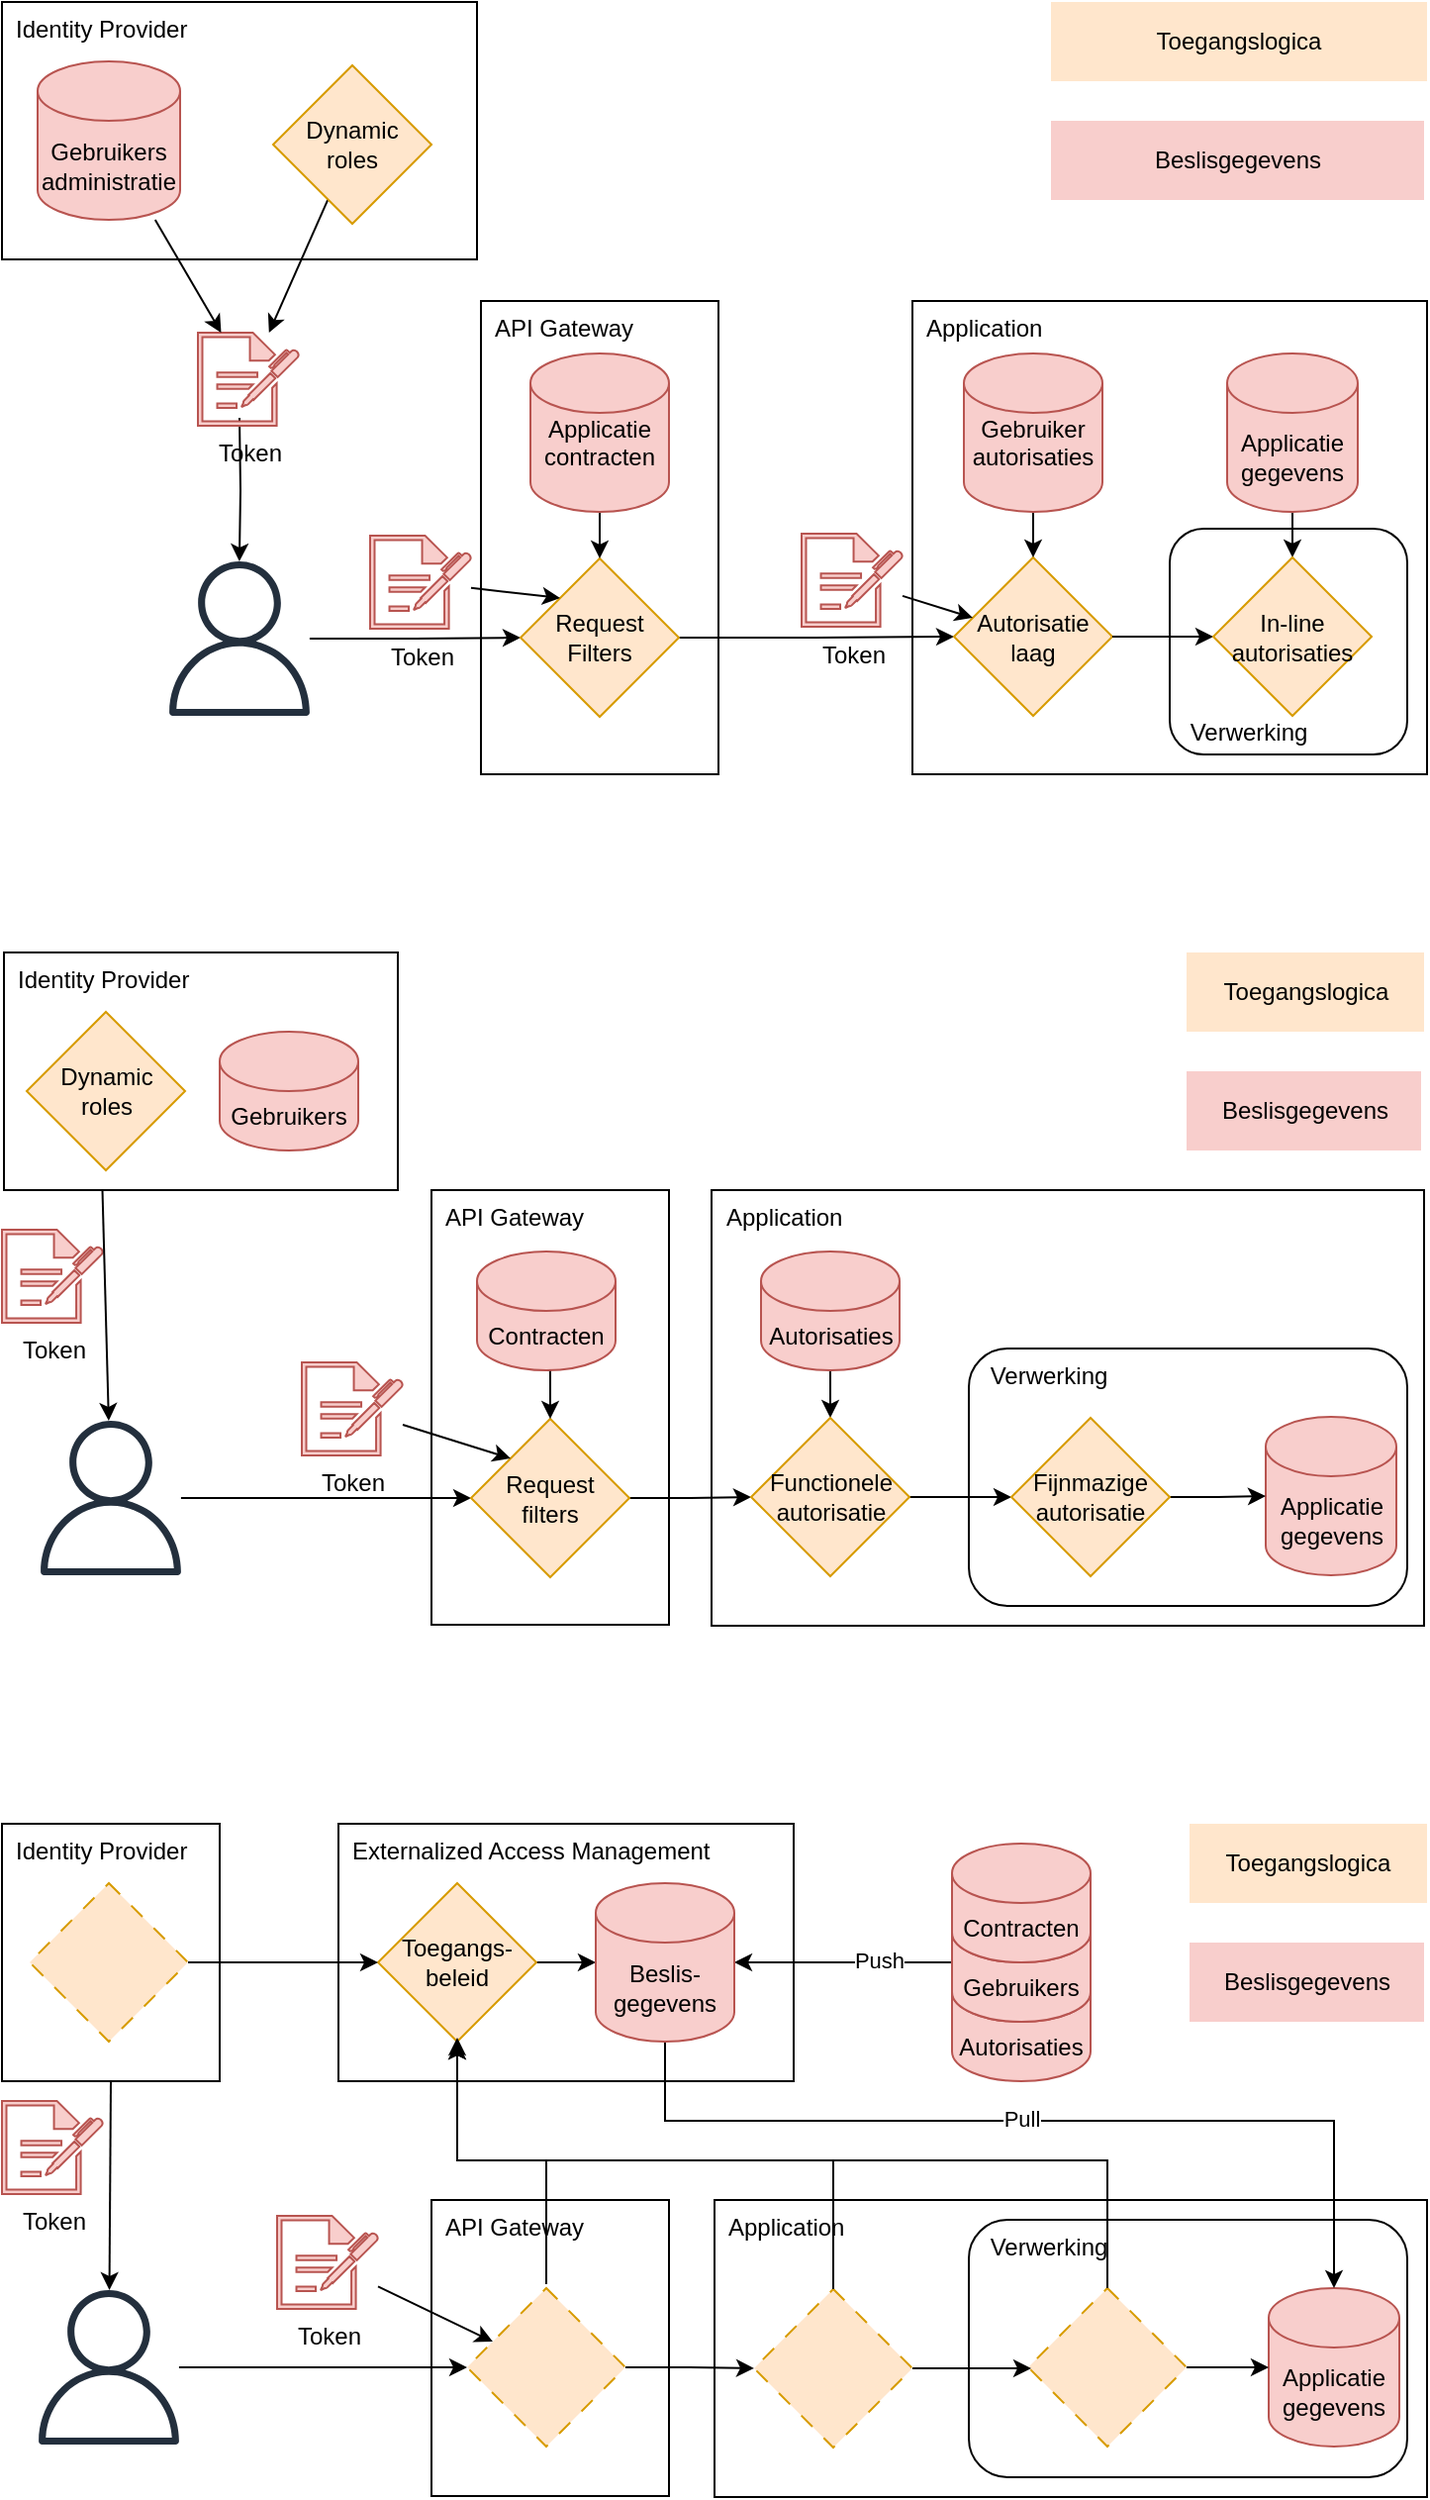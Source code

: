 <mxfile version="26.0.16" pages="3">
  <diagram name="Page-1" id="b5b7bab2-c9e2-2cf4-8b2a-24fd1a2a6d21">
    <mxGraphModel dx="1114" dy="798" grid="1" gridSize="10" guides="1" tooltips="1" connect="1" arrows="1" fold="1" page="1" pageScale="1" pageWidth="800" pageHeight="1500" background="none" math="0" shadow="0">
      <root>
        <mxCell id="0" />
        <mxCell id="1" parent="0" />
        <mxCell id="Op_qet2uQI3uNJi2BtXA-40" value="API Gateway" style="rounded=0;whiteSpace=wrap;html=1;align=left;verticalAlign=top;spacingLeft=5;fillColor=none;" vertex="1" parent="1">
          <mxGeometry x="257" y="1150" width="120" height="149.5" as="geometry" />
        </mxCell>
        <mxCell id="Op_qet2uQI3uNJi2BtXA-41" value="Application" style="rounded=0;whiteSpace=wrap;html=1;align=left;verticalAlign=top;spacingLeft=5;spacingTop=0;fillColor=none;" vertex="1" parent="1">
          <mxGeometry x="400" y="1150" width="360" height="150" as="geometry" />
        </mxCell>
        <mxCell id="Op_qet2uQI3uNJi2BtXA-51" value="&amp;nbsp;Verwerking" style="rounded=1;whiteSpace=wrap;html=1;align=left;verticalAlign=top;fillColor=none;spacingLeft=5;spacingBottom=2;" vertex="1" parent="1">
          <mxGeometry x="528.5" y="1160" width="221.5" height="130" as="geometry" />
        </mxCell>
        <mxCell id="Op_qet2uQI3uNJi2BtXA-83" value="" style="rhombus;whiteSpace=wrap;html=1;fillColor=#ffe6cc;strokeColor=#d79b00;dashed=1;dashPattern=8 8;" vertex="1" parent="1">
          <mxGeometry x="558.5" y="1194.5" width="80" height="80" as="geometry" />
        </mxCell>
        <mxCell id="Op_qet2uQI3uNJi2BtXA-8" value="Application" style="rounded=0;whiteSpace=wrap;html=1;align=left;verticalAlign=top;spacingLeft=5;spacingTop=0;fillColor=none;" vertex="1" parent="1">
          <mxGeometry x="398.5" y="640" width="360" height="220" as="geometry" />
        </mxCell>
        <mxCell id="Op_qet2uQI3uNJi2BtXA-18" value="&amp;nbsp;Verwerking" style="rounded=1;whiteSpace=wrap;html=1;align=left;verticalAlign=top;fillColor=none;spacingLeft=5;spacingBottom=2;" vertex="1" parent="1">
          <mxGeometry x="528.5" y="720" width="221.5" height="130" as="geometry" />
        </mxCell>
        <mxCell id="Op_qet2uQI3uNJi2BtXA-5" value="Identity&amp;nbsp;&lt;span style=&quot;background-color: transparent; color: light-dark(rgb(0, 0, 0), rgb(255, 255, 255));&quot;&gt;Provider&lt;/span&gt;" style="rounded=0;whiteSpace=wrap;html=1;align=left;verticalAlign=top;spacingLeft=5;fillColor=none;" vertex="1" parent="1">
          <mxGeometry x="41" y="520" width="199" height="120" as="geometry" />
        </mxCell>
        <mxCell id="6e0c8c40b5770093-70" style="edgeStyle=none;rounded=0;html=1;dashed=1;labelBackgroundColor=none;startFill=0;endArrow=open;endFill=0;endSize=10;fontFamily=Verdana;fontSize=10;exitX=1.003;exitY=0.363;exitPerimeter=0;" parent="1" edge="1">
          <mxGeometry relative="1" as="geometry">
            <mxPoint x="1045.5" y="655.034" as="targetPoint" />
          </mxGeometry>
        </mxCell>
        <mxCell id="SJpRxN3frsaHmzI2igr6-1" value="Identity&amp;nbsp;&lt;span style=&quot;background-color: transparent; color: light-dark(rgb(0, 0, 0), rgb(255, 255, 255));&quot;&gt;Provider&lt;/span&gt;" style="rounded=0;whiteSpace=wrap;html=1;align=left;verticalAlign=top;spacingLeft=5;fillColor=none;" parent="1" vertex="1">
          <mxGeometry x="40" y="40" width="240" height="130" as="geometry" />
        </mxCell>
        <mxCell id="SJpRxN3frsaHmzI2igr6-2" value="API Gateway" style="rounded=0;whiteSpace=wrap;html=1;align=left;verticalAlign=top;spacingLeft=5;fillColor=none;" parent="1" vertex="1">
          <mxGeometry x="282" y="191" width="120" height="239" as="geometry" />
        </mxCell>
        <mxCell id="SJpRxN3frsaHmzI2igr6-3" value="Application" style="rounded=0;whiteSpace=wrap;html=1;align=left;verticalAlign=top;spacingLeft=5;spacingTop=0;fillColor=none;" parent="1" vertex="1">
          <mxGeometry x="500" y="191" width="260" height="239" as="geometry" />
        </mxCell>
        <mxCell id="SJpRxN3frsaHmzI2igr6-7" style="edgeStyle=orthogonalEdgeStyle;rounded=0;orthogonalLoop=1;jettySize=auto;html=1;entryX=0;entryY=0.5;entryDx=0;entryDy=0;" parent="1" source="SJpRxN3frsaHmzI2igr6-46" target="SJpRxN3frsaHmzI2igr6-15" edge="1">
          <mxGeometry relative="1" as="geometry">
            <mxPoint x="175" y="361" as="sourcePoint" />
          </mxGeometry>
        </mxCell>
        <mxCell id="SJpRxN3frsaHmzI2igr6-9" style="edgeStyle=orthogonalEdgeStyle;rounded=0;orthogonalLoop=1;jettySize=auto;html=1;" parent="1" target="SJpRxN3frsaHmzI2igr6-46" edge="1">
          <mxGeometry relative="1" as="geometry">
            <mxPoint x="160" y="250" as="sourcePoint" />
            <mxPoint x="160" y="331" as="targetPoint" />
          </mxGeometry>
        </mxCell>
        <mxCell id="SJpRxN3frsaHmzI2igr6-23" style="edgeStyle=orthogonalEdgeStyle;rounded=0;orthogonalLoop=1;jettySize=auto;html=1;exitX=1;exitY=0.5;exitDx=0;exitDy=0;entryX=0;entryY=0.5;entryDx=0;entryDy=0;" parent="1" source="SJpRxN3frsaHmzI2igr6-15" target="SJpRxN3frsaHmzI2igr6-17" edge="1">
          <mxGeometry relative="1" as="geometry">
            <mxPoint x="370" y="491" as="targetPoint" />
          </mxGeometry>
        </mxCell>
        <mxCell id="SJpRxN3frsaHmzI2igr6-15" value="Request&lt;br&gt;Filters" style="rhombus;whiteSpace=wrap;html=1;fillColor=#ffe6cc;strokeColor=#d79b00;" parent="1" vertex="1">
          <mxGeometry x="302" y="321" width="80" height="80" as="geometry" />
        </mxCell>
        <mxCell id="SJpRxN3frsaHmzI2igr6-17" value="Autorisatie&lt;div&gt;laag&lt;/div&gt;" style="rhombus;whiteSpace=wrap;html=1;fillColor=#ffe6cc;strokeColor=#d79b00;" parent="1" vertex="1">
          <mxGeometry x="521" y="320.5" width="80" height="80" as="geometry" />
        </mxCell>
        <mxCell id="SJpRxN3frsaHmzI2igr6-51" style="rounded=0;orthogonalLoop=1;jettySize=auto;html=1;" parent="1" source="SJpRxN3frsaHmzI2igr6-17" target="SJpRxN3frsaHmzI2igr6-52" edge="1">
          <mxGeometry relative="1" as="geometry" />
        </mxCell>
        <mxCell id="SJpRxN3frsaHmzI2igr6-26" style="rounded=0;orthogonalLoop=1;jettySize=auto;html=1;" parent="1" source="SJpRxN3frsaHmzI2igr6-20" target="SJpRxN3frsaHmzI2igr6-17" edge="1">
          <mxGeometry relative="1" as="geometry" />
        </mxCell>
        <mxCell id="SJpRxN3frsaHmzI2igr6-20" value="Gebruiker autorisaties&lt;div&gt;&lt;br&gt;&lt;/div&gt;" style="shape=cylinder3;whiteSpace=wrap;html=1;boundedLbl=1;backgroundOutline=1;size=15;fillColor=#f8cecc;strokeColor=#b85450;" parent="1" vertex="1">
          <mxGeometry x="526" y="217.5" width="70" height="80" as="geometry" />
        </mxCell>
        <mxCell id="SJpRxN3frsaHmzI2igr6-53" style="edgeStyle=orthogonalEdgeStyle;rounded=0;orthogonalLoop=1;jettySize=auto;html=1;" parent="1" source="SJpRxN3frsaHmzI2igr6-24" target="SJpRxN3frsaHmzI2igr6-52" edge="1">
          <mxGeometry relative="1" as="geometry" />
        </mxCell>
        <mxCell id="SJpRxN3frsaHmzI2igr6-24" value="&lt;div&gt;Applicatie&lt;/div&gt;&lt;div&gt;gegevens&lt;/div&gt;" style="shape=cylinder3;whiteSpace=wrap;html=1;boundedLbl=1;backgroundOutline=1;size=15;fillColor=#f8cecc;strokeColor=#b85450;" parent="1" vertex="1">
          <mxGeometry x="659" y="217.5" width="66" height="80" as="geometry" />
        </mxCell>
        <mxCell id="SJpRxN3frsaHmzI2igr6-33" value="Token" style="sketch=0;pointerEvents=1;shadow=0;dashed=0;html=1;strokeColor=#b85450;fillColor=#f8cecc;labelPosition=center;verticalLabelPosition=bottom;verticalAlign=top;outlineConnect=0;align=center;shape=mxgraph.office.concepts.sign_up;" parent="1" vertex="1">
          <mxGeometry x="139" y="207" width="51" height="47" as="geometry" />
        </mxCell>
        <mxCell id="SJpRxN3frsaHmzI2igr6-36" style="rounded=0;orthogonalLoop=1;jettySize=auto;html=1;entryX=0;entryY=0;entryDx=0;entryDy=0;" parent="1" source="SJpRxN3frsaHmzI2igr6-34" target="SJpRxN3frsaHmzI2igr6-15" edge="1">
          <mxGeometry relative="1" as="geometry" />
        </mxCell>
        <mxCell id="SJpRxN3frsaHmzI2igr6-34" value="Token" style="sketch=0;pointerEvents=1;shadow=0;dashed=0;html=1;strokeColor=#b85450;fillColor=#f8cecc;labelPosition=center;verticalLabelPosition=bottom;verticalAlign=top;outlineConnect=0;align=center;shape=mxgraph.office.concepts.sign_up;" parent="1" vertex="1">
          <mxGeometry x="226" y="309.5" width="51" height="47" as="geometry" />
        </mxCell>
        <mxCell id="SJpRxN3frsaHmzI2igr6-37" style="rounded=0;orthogonalLoop=1;jettySize=auto;html=1;" parent="1" source="SJpRxN3frsaHmzI2igr6-35" target="SJpRxN3frsaHmzI2igr6-17" edge="1">
          <mxGeometry relative="1" as="geometry" />
        </mxCell>
        <mxCell id="SJpRxN3frsaHmzI2igr6-35" value="Token" style="sketch=0;pointerEvents=1;shadow=0;dashed=0;html=1;strokeColor=#b85450;fillColor=#f8cecc;labelPosition=center;verticalLabelPosition=bottom;verticalAlign=top;outlineConnect=0;align=center;shape=mxgraph.office.concepts.sign_up;" parent="1" vertex="1">
          <mxGeometry x="444" y="308.5" width="51" height="47" as="geometry" />
        </mxCell>
        <mxCell id="SJpRxN3frsaHmzI2igr6-44" style="rounded=0;orthogonalLoop=1;jettySize=auto;html=1;" parent="1" source="SJpRxN3frsaHmzI2igr6-39" target="SJpRxN3frsaHmzI2igr6-33" edge="1">
          <mxGeometry relative="1" as="geometry" />
        </mxCell>
        <mxCell id="SJpRxN3frsaHmzI2igr6-39" value="&lt;div&gt;Gebruikers&lt;/div&gt;&lt;div&gt;administratie&lt;/div&gt;" style="shape=cylinder3;whiteSpace=wrap;html=1;boundedLbl=1;backgroundOutline=1;size=15;fillColor=#f8cecc;strokeColor=#b85450;" parent="1" vertex="1">
          <mxGeometry x="58" y="70" width="72" height="80" as="geometry" />
        </mxCell>
        <mxCell id="SJpRxN3frsaHmzI2igr6-43" style="rounded=0;orthogonalLoop=1;jettySize=auto;html=1;" parent="1" source="SJpRxN3frsaHmzI2igr6-41" target="SJpRxN3frsaHmzI2igr6-33" edge="1">
          <mxGeometry relative="1" as="geometry" />
        </mxCell>
        <mxCell id="SJpRxN3frsaHmzI2igr6-41" value="Dynamic &lt;br&gt;roles" style="rhombus;whiteSpace=wrap;html=1;fillColor=#ffe6cc;strokeColor=#d79b00;" parent="1" vertex="1">
          <mxGeometry x="177" y="72" width="80" height="80" as="geometry" />
        </mxCell>
        <mxCell id="SJpRxN3frsaHmzI2igr6-47" value="&amp;nbsp;Verwerking" style="rounded=1;whiteSpace=wrap;html=1;align=left;verticalAlign=bottom;fillColor=none;spacingLeft=5;spacingBottom=2;" parent="1" vertex="1">
          <mxGeometry x="630" y="306" width="120" height="114" as="geometry" />
        </mxCell>
        <mxCell id="SJpRxN3frsaHmzI2igr6-56" style="edgeStyle=orthogonalEdgeStyle;rounded=0;orthogonalLoop=1;jettySize=auto;html=1;" parent="1" source="SJpRxN3frsaHmzI2igr6-45" target="SJpRxN3frsaHmzI2igr6-15" edge="1">
          <mxGeometry relative="1" as="geometry" />
        </mxCell>
        <mxCell id="SJpRxN3frsaHmzI2igr6-45" value="Applicatie contracten&lt;div&gt;&lt;br&gt;&lt;/div&gt;" style="shape=cylinder3;whiteSpace=wrap;html=1;boundedLbl=1;backgroundOutline=1;size=15;fillColor=#f8cecc;strokeColor=#b85450;" parent="1" vertex="1">
          <mxGeometry x="307" y="217.5" width="70" height="80" as="geometry" />
        </mxCell>
        <mxCell id="SJpRxN3frsaHmzI2igr6-46" value="" style="sketch=0;outlineConnect=0;fontColor=#232F3E;gradientColor=none;fillColor=#232F3D;strokeColor=none;dashed=0;verticalLabelPosition=bottom;verticalAlign=top;align=center;html=1;fontSize=12;fontStyle=0;aspect=fixed;pointerEvents=1;shape=mxgraph.aws4.user;" parent="1" vertex="1">
          <mxGeometry x="121" y="322.5" width="78" height="78" as="geometry" />
        </mxCell>
        <mxCell id="SJpRxN3frsaHmzI2igr6-49" value="Toegangslogica" style="rounded=0;whiteSpace=wrap;html=1;fillColor=#ffe6cc;strokeColor=none;" parent="1" vertex="1">
          <mxGeometry x="570" y="40" width="190" height="40" as="geometry" />
        </mxCell>
        <mxCell id="SJpRxN3frsaHmzI2igr6-50" value="Beslisgegevens" style="rounded=0;whiteSpace=wrap;html=1;fillColor=#f8cecc;strokeColor=none;" parent="1" vertex="1">
          <mxGeometry x="570" y="100" width="188.5" height="40" as="geometry" />
        </mxCell>
        <mxCell id="SJpRxN3frsaHmzI2igr6-52" value="&lt;div&gt;In-line autorisaties&lt;/div&gt;" style="rhombus;whiteSpace=wrap;html=1;fillColor=#ffe6cc;strokeColor=#d79b00;" parent="1" vertex="1">
          <mxGeometry x="652" y="320.5" width="80" height="80" as="geometry" />
        </mxCell>
        <mxCell id="Op_qet2uQI3uNJi2BtXA-73" style="edgeStyle=orthogonalEdgeStyle;rounded=0;orthogonalLoop=1;jettySize=auto;html=1;exitX=0.5;exitY=1;exitDx=0;exitDy=0;exitPerimeter=0;" edge="1" parent="1" source="Op_qet2uQI3uNJi2BtXA-1" target="Op_qet2uQI3uNJi2BtXA-27">
          <mxGeometry relative="1" as="geometry" />
        </mxCell>
        <mxCell id="Op_qet2uQI3uNJi2BtXA-1" value="Autorisaties" style="shape=cylinder3;whiteSpace=wrap;html=1;boundedLbl=1;backgroundOutline=1;size=15;fillColor=#f8cecc;strokeColor=#b85450;" vertex="1" parent="1">
          <mxGeometry x="423.5" y="671" width="70" height="60" as="geometry" />
        </mxCell>
        <mxCell id="Op_qet2uQI3uNJi2BtXA-4" value="Gebruikers" style="shape=cylinder3;whiteSpace=wrap;html=1;boundedLbl=1;backgroundOutline=1;size=15;fillColor=#f8cecc;strokeColor=#b85450;" vertex="1" parent="1">
          <mxGeometry x="150" y="560" width="70" height="60" as="geometry" />
        </mxCell>
        <mxCell id="Op_qet2uQI3uNJi2BtXA-6" style="edgeStyle=orthogonalEdgeStyle;rounded=0;orthogonalLoop=1;jettySize=auto;html=1;" edge="1" parent="1" source="Op_qet2uQI3uNJi2BtXA-10" target="Op_qet2uQI3uNJi2BtXA-27">
          <mxGeometry relative="1" as="geometry" />
        </mxCell>
        <mxCell id="Op_qet2uQI3uNJi2BtXA-7" value="API Gateway" style="rounded=0;whiteSpace=wrap;html=1;align=left;verticalAlign=top;spacingLeft=5;fillColor=none;" vertex="1" parent="1">
          <mxGeometry x="257" y="640" width="120" height="219.5" as="geometry" />
        </mxCell>
        <mxCell id="Op_qet2uQI3uNJi2BtXA-9" style="edgeStyle=orthogonalEdgeStyle;rounded=0;orthogonalLoop=1;jettySize=auto;html=1;entryX=0;entryY=0.5;entryDx=0;entryDy=0;" edge="1" parent="1" source="Op_qet2uQI3uNJi2BtXA-20" target="Op_qet2uQI3uNJi2BtXA-10">
          <mxGeometry relative="1" as="geometry">
            <mxPoint x="173.5" y="801" as="sourcePoint" />
          </mxGeometry>
        </mxCell>
        <mxCell id="Op_qet2uQI3uNJi2BtXA-10" value="Request&lt;br&gt;filters" style="rhombus;whiteSpace=wrap;html=1;fillColor=#ffe6cc;strokeColor=#d79b00;" vertex="1" parent="1">
          <mxGeometry x="277" y="755.5" width="80" height="80" as="geometry" />
        </mxCell>
        <mxCell id="Op_qet2uQI3uNJi2BtXA-13" value="&lt;div&gt;Applicatie&lt;/div&gt;&lt;div&gt;gegevens&lt;/div&gt;" style="shape=cylinder3;whiteSpace=wrap;html=1;boundedLbl=1;backgroundOutline=1;size=15;fillColor=#f8cecc;strokeColor=#b85450;" vertex="1" parent="1">
          <mxGeometry x="678.5" y="754.5" width="66" height="80" as="geometry" />
        </mxCell>
        <mxCell id="Op_qet2uQI3uNJi2BtXA-14" value="Token" style="sketch=0;pointerEvents=1;shadow=0;dashed=0;html=1;strokeColor=#b85450;fillColor=#f8cecc;labelPosition=center;verticalLabelPosition=bottom;verticalAlign=top;outlineConnect=0;align=center;shape=mxgraph.office.concepts.sign_up;" vertex="1" parent="1">
          <mxGeometry x="40" y="660" width="51" height="47" as="geometry" />
        </mxCell>
        <mxCell id="Op_qet2uQI3uNJi2BtXA-15" style="rounded=0;orthogonalLoop=1;jettySize=auto;html=1;entryX=0;entryY=0;entryDx=0;entryDy=0;" edge="1" parent="1" source="Op_qet2uQI3uNJi2BtXA-16" target="Op_qet2uQI3uNJi2BtXA-10">
          <mxGeometry relative="1" as="geometry" />
        </mxCell>
        <mxCell id="Op_qet2uQI3uNJi2BtXA-16" value="Token" style="sketch=0;pointerEvents=1;shadow=0;dashed=0;html=1;strokeColor=#b85450;fillColor=#f8cecc;labelPosition=center;verticalLabelPosition=bottom;verticalAlign=top;outlineConnect=0;align=center;shape=mxgraph.office.concepts.sign_up;" vertex="1" parent="1">
          <mxGeometry x="191.5" y="727" width="51" height="47" as="geometry" />
        </mxCell>
        <mxCell id="Op_qet2uQI3uNJi2BtXA-17" style="rounded=0;orthogonalLoop=1;jettySize=auto;html=1;exitX=0.25;exitY=1;exitDx=0;exitDy=0;" edge="1" parent="1" source="Op_qet2uQI3uNJi2BtXA-5" target="Op_qet2uQI3uNJi2BtXA-20">
          <mxGeometry relative="1" as="geometry">
            <mxPoint x="102.997" y="630" as="sourcePoint" />
          </mxGeometry>
        </mxCell>
        <mxCell id="Op_qet2uQI3uNJi2BtXA-68" style="edgeStyle=orthogonalEdgeStyle;rounded=0;orthogonalLoop=1;jettySize=auto;html=1;exitX=0.5;exitY=1;exitDx=0;exitDy=0;exitPerimeter=0;entryX=0.5;entryY=0;entryDx=0;entryDy=0;" edge="1" parent="1" source="Op_qet2uQI3uNJi2BtXA-19" target="Op_qet2uQI3uNJi2BtXA-10">
          <mxGeometry relative="1" as="geometry" />
        </mxCell>
        <mxCell id="Op_qet2uQI3uNJi2BtXA-19" value="Contracten" style="shape=cylinder3;whiteSpace=wrap;html=1;boundedLbl=1;backgroundOutline=1;size=15;fillColor=#f8cecc;strokeColor=#b85450;" vertex="1" parent="1">
          <mxGeometry x="280" y="671" width="70" height="60" as="geometry" />
        </mxCell>
        <mxCell id="Op_qet2uQI3uNJi2BtXA-20" value="" style="sketch=0;outlineConnect=0;fontColor=#232F3E;gradientColor=none;fillColor=#232F3D;strokeColor=none;dashed=0;verticalLabelPosition=bottom;verticalAlign=top;align=center;html=1;fontSize=12;fontStyle=0;aspect=fixed;pointerEvents=1;shape=mxgraph.aws4.user;" vertex="1" parent="1">
          <mxGeometry x="56" y="756.5" width="78" height="78" as="geometry" />
        </mxCell>
        <mxCell id="Op_qet2uQI3uNJi2BtXA-21" value="Toegangslogica" style="rounded=0;whiteSpace=wrap;html=1;fillColor=#ffe6cc;strokeColor=none;" vertex="1" parent="1">
          <mxGeometry x="638.5" y="520" width="120" height="40" as="geometry" />
        </mxCell>
        <mxCell id="Op_qet2uQI3uNJi2BtXA-22" value="Beslisgegevens" style="rounded=0;whiteSpace=wrap;html=1;fillColor=#f8cecc;strokeColor=none;" vertex="1" parent="1">
          <mxGeometry x="638.5" y="580" width="118.5" height="40" as="geometry" />
        </mxCell>
        <mxCell id="Op_qet2uQI3uNJi2BtXA-26" style="edgeStyle=orthogonalEdgeStyle;rounded=0;orthogonalLoop=1;jettySize=auto;html=1;exitX=1;exitY=0.5;exitDx=0;exitDy=0;" edge="1" parent="1" source="Op_qet2uQI3uNJi2BtXA-27" target="Op_qet2uQI3uNJi2BtXA-69">
          <mxGeometry relative="1" as="geometry" />
        </mxCell>
        <mxCell id="Op_qet2uQI3uNJi2BtXA-27" value="Functionele autorisatie" style="rhombus;whiteSpace=wrap;html=1;fillColor=#ffe6cc;strokeColor=#d79b00;" vertex="1" parent="1">
          <mxGeometry x="418.5" y="755" width="80" height="80" as="geometry" />
        </mxCell>
        <mxCell id="Op_qet2uQI3uNJi2BtXA-31" value="Dynamic&lt;br&gt;roles" style="rhombus;whiteSpace=wrap;html=1;fillColor=#ffe6cc;strokeColor=#d79b00;" vertex="1" parent="1">
          <mxGeometry x="52.5" y="550" width="80" height="80" as="geometry" />
        </mxCell>
        <mxCell id="Op_qet2uQI3uNJi2BtXA-34" value="Autorisaties" style="shape=cylinder3;whiteSpace=wrap;html=1;boundedLbl=1;backgroundOutline=1;size=15;fillColor=#f8cecc;strokeColor=#b85450;" vertex="1" parent="1">
          <mxGeometry x="520" y="1030" width="70" height="60" as="geometry" />
        </mxCell>
        <mxCell id="Op_qet2uQI3uNJi2BtXA-35" style="edgeStyle=orthogonalEdgeStyle;rounded=0;orthogonalLoop=1;jettySize=auto;html=1;" edge="1" parent="1" source="Op_qet2uQI3uNJi2BtXA-37" target="Op_qet2uQI3uNJi2BtXA-66">
          <mxGeometry relative="1" as="geometry" />
        </mxCell>
        <mxCell id="Op_qet2uQI3uNJi2BtXA-36" value="Push" style="edgeLabel;html=1;align=center;verticalAlign=middle;resizable=0;points=[];" vertex="1" connectable="0" parent="Op_qet2uQI3uNJi2BtXA-35">
          <mxGeometry x="-0.225" y="2" relative="1" as="geometry">
            <mxPoint x="5" y="-3" as="offset" />
          </mxGeometry>
        </mxCell>
        <mxCell id="Op_qet2uQI3uNJi2BtXA-37" value="Gebruikers" style="shape=cylinder3;whiteSpace=wrap;html=1;boundedLbl=1;backgroundOutline=1;size=15;fillColor=#f8cecc;strokeColor=#b85450;" vertex="1" parent="1">
          <mxGeometry x="520" y="1000" width="70" height="60" as="geometry" />
        </mxCell>
        <mxCell id="Op_qet2uQI3uNJi2BtXA-38" value="Identity&amp;nbsp;&lt;span style=&quot;background-color: transparent; color: light-dark(rgb(0, 0, 0), rgb(255, 255, 255));&quot;&gt;Provider&lt;/span&gt;" style="rounded=0;whiteSpace=wrap;html=1;align=left;verticalAlign=top;spacingLeft=5;fillColor=none;" vertex="1" parent="1">
          <mxGeometry x="40" y="960" width="110" height="130" as="geometry" />
        </mxCell>
        <mxCell id="Op_qet2uQI3uNJi2BtXA-42" style="edgeStyle=orthogonalEdgeStyle;rounded=0;orthogonalLoop=1;jettySize=auto;html=1;entryX=0;entryY=0.5;entryDx=0;entryDy=0;" edge="1" parent="1" source="Op_qet2uQI3uNJi2BtXA-53" target="Op_qet2uQI3uNJi2BtXA-43">
          <mxGeometry relative="1" as="geometry">
            <mxPoint x="175" y="1241" as="sourcePoint" />
          </mxGeometry>
        </mxCell>
        <mxCell id="Op_qet2uQI3uNJi2BtXA-85" style="edgeStyle=orthogonalEdgeStyle;rounded=0;orthogonalLoop=1;jettySize=auto;html=1;exitX=1;exitY=0.5;exitDx=0;exitDy=0;" edge="1" parent="1" source="Op_qet2uQI3uNJi2BtXA-43" target="Op_qet2uQI3uNJi2BtXA-60">
          <mxGeometry relative="1" as="geometry" />
        </mxCell>
        <mxCell id="Op_qet2uQI3uNJi2BtXA-43" value="" style="rhombus;whiteSpace=wrap;html=1;fillColor=#ffe6cc;strokeColor=#d79b00;dashed=1;dashPattern=8 8;" vertex="1" parent="1">
          <mxGeometry x="275" y="1194.5" width="80" height="80" as="geometry" />
        </mxCell>
        <mxCell id="Op_qet2uQI3uNJi2BtXA-46" value="&lt;div&gt;Applicatie&lt;/div&gt;&lt;div&gt;gegevens&lt;/div&gt;" style="shape=cylinder3;whiteSpace=wrap;html=1;boundedLbl=1;backgroundOutline=1;size=15;fillColor=#f8cecc;strokeColor=#b85450;" vertex="1" parent="1">
          <mxGeometry x="680" y="1194.5" width="66" height="80" as="geometry" />
        </mxCell>
        <mxCell id="Op_qet2uQI3uNJi2BtXA-47" value="Token" style="sketch=0;pointerEvents=1;shadow=0;dashed=0;html=1;strokeColor=#b85450;fillColor=#f8cecc;labelPosition=center;verticalLabelPosition=bottom;verticalAlign=top;outlineConnect=0;align=center;shape=mxgraph.office.concepts.sign_up;" vertex="1" parent="1">
          <mxGeometry x="40" y="1100" width="51" height="47" as="geometry" />
        </mxCell>
        <mxCell id="Op_qet2uQI3uNJi2BtXA-48" style="rounded=0;orthogonalLoop=1;jettySize=auto;html=1;" edge="1" parent="1" source="Op_qet2uQI3uNJi2BtXA-49" target="Op_qet2uQI3uNJi2BtXA-43">
          <mxGeometry relative="1" as="geometry" />
        </mxCell>
        <mxCell id="Op_qet2uQI3uNJi2BtXA-49" value="Token" style="sketch=0;pointerEvents=1;shadow=0;dashed=0;html=1;strokeColor=#b85450;fillColor=#f8cecc;labelPosition=center;verticalLabelPosition=bottom;verticalAlign=top;outlineConnect=0;align=center;shape=mxgraph.office.concepts.sign_up;" vertex="1" parent="1">
          <mxGeometry x="179" y="1158" width="51" height="47" as="geometry" />
        </mxCell>
        <mxCell id="Op_qet2uQI3uNJi2BtXA-50" style="rounded=0;orthogonalLoop=1;jettySize=auto;html=1;exitX=0.5;exitY=1;exitDx=0;exitDy=0;" edge="1" parent="1" source="Op_qet2uQI3uNJi2BtXA-38" target="Op_qet2uQI3uNJi2BtXA-53">
          <mxGeometry relative="1" as="geometry">
            <mxPoint x="104.497" y="1070" as="sourcePoint" />
          </mxGeometry>
        </mxCell>
        <mxCell id="Op_qet2uQI3uNJi2BtXA-52" value="Contracten" style="shape=cylinder3;whiteSpace=wrap;html=1;boundedLbl=1;backgroundOutline=1;size=15;fillColor=#f8cecc;strokeColor=#b85450;" vertex="1" parent="1">
          <mxGeometry x="520" y="970" width="70" height="60" as="geometry" />
        </mxCell>
        <mxCell id="Op_qet2uQI3uNJi2BtXA-53" value="" style="sketch=0;outlineConnect=0;fontColor=#232F3E;gradientColor=none;fillColor=#232F3D;strokeColor=none;dashed=0;verticalLabelPosition=bottom;verticalAlign=top;align=center;html=1;fontSize=12;fontStyle=0;aspect=fixed;pointerEvents=1;shape=mxgraph.aws4.user;" vertex="1" parent="1">
          <mxGeometry x="55" y="1195.5" width="78" height="78" as="geometry" />
        </mxCell>
        <mxCell id="Op_qet2uQI3uNJi2BtXA-54" value="Toegangslogica" style="rounded=0;whiteSpace=wrap;html=1;fillColor=#ffe6cc;strokeColor=none;" vertex="1" parent="1">
          <mxGeometry x="640" y="960" width="120" height="40" as="geometry" />
        </mxCell>
        <mxCell id="Op_qet2uQI3uNJi2BtXA-55" value="Beslisgegevens" style="rounded=0;whiteSpace=wrap;html=1;fillColor=#f8cecc;strokeColor=none;" vertex="1" parent="1">
          <mxGeometry x="640" y="1020" width="118.5" height="40" as="geometry" />
        </mxCell>
        <mxCell id="Op_qet2uQI3uNJi2BtXA-56" style="edgeStyle=orthogonalEdgeStyle;rounded=0;orthogonalLoop=1;jettySize=auto;html=1;exitX=0.5;exitY=1;exitDx=0;exitDy=0;exitPerimeter=0;" edge="1" parent="1" source="Op_qet2uQI3uNJi2BtXA-66" target="Op_qet2uQI3uNJi2BtXA-46">
          <mxGeometry relative="1" as="geometry">
            <Array as="points">
              <mxPoint x="375" y="1110" />
              <mxPoint x="713" y="1110" />
            </Array>
          </mxGeometry>
        </mxCell>
        <mxCell id="Op_qet2uQI3uNJi2BtXA-57" value="Pull" style="edgeLabel;html=1;align=center;verticalAlign=middle;resizable=0;points=[];" vertex="1" connectable="0" parent="Op_qet2uQI3uNJi2BtXA-56">
          <mxGeometry x="-0.473" y="1" relative="1" as="geometry">
            <mxPoint x="98" as="offset" />
          </mxGeometry>
        </mxCell>
        <mxCell id="Op_qet2uQI3uNJi2BtXA-58" value="Externalized Access Management" style="rounded=0;whiteSpace=wrap;html=1;align=left;verticalAlign=top;spacingLeft=5;spacingTop=0;fillColor=none;" vertex="1" parent="1">
          <mxGeometry x="210" y="960" width="230" height="130" as="geometry" />
        </mxCell>
        <mxCell id="Op_qet2uQI3uNJi2BtXA-59" style="edgeStyle=orthogonalEdgeStyle;rounded=0;orthogonalLoop=1;jettySize=auto;html=1;exitX=1;exitY=0.5;exitDx=0;exitDy=0;" edge="1" parent="1" source="Op_qet2uQI3uNJi2BtXA-60">
          <mxGeometry relative="1" as="geometry">
            <mxPoint x="560" y="1235" as="targetPoint" />
          </mxGeometry>
        </mxCell>
        <mxCell id="Op_qet2uQI3uNJi2BtXA-60" value="" style="rhombus;whiteSpace=wrap;html=1;fillColor=#ffe6cc;strokeColor=#d79b00;dashed=1;dashPattern=8 8;" vertex="1" parent="1">
          <mxGeometry x="420" y="1195" width="80" height="80" as="geometry" />
        </mxCell>
        <mxCell id="Op_qet2uQI3uNJi2BtXA-61" style="edgeStyle=orthogonalEdgeStyle;rounded=0;orthogonalLoop=1;jettySize=auto;html=1;exitX=1;exitY=0.5;exitDx=0;exitDy=0;" edge="1" parent="1" source="Op_qet2uQI3uNJi2BtXA-62" target="Op_qet2uQI3uNJi2BtXA-66">
          <mxGeometry relative="1" as="geometry" />
        </mxCell>
        <mxCell id="Op_qet2uQI3uNJi2BtXA-62" value="Toegangs-beleid" style="rhombus;whiteSpace=wrap;html=1;fillColor=#ffe6cc;strokeColor=#d79b00;" vertex="1" parent="1">
          <mxGeometry x="230" y="990" width="80" height="80" as="geometry" />
        </mxCell>
        <mxCell id="Op_qet2uQI3uNJi2BtXA-63" style="edgeStyle=orthogonalEdgeStyle;rounded=0;orthogonalLoop=1;jettySize=auto;html=1;" edge="1" parent="1" source="Op_qet2uQI3uNJi2BtXA-64" target="Op_qet2uQI3uNJi2BtXA-62">
          <mxGeometry relative="1" as="geometry" />
        </mxCell>
        <mxCell id="Op_qet2uQI3uNJi2BtXA-64" value="" style="rhombus;whiteSpace=wrap;html=1;fillColor=#ffe6cc;strokeColor=#d79b00;dashed=1;dashPattern=8 8;" vertex="1" parent="1">
          <mxGeometry x="54" y="990" width="80" height="80" as="geometry" />
        </mxCell>
        <mxCell id="Op_qet2uQI3uNJi2BtXA-65" style="rounded=0;orthogonalLoop=1;jettySize=auto;html=1;edgeStyle=elbowEdgeStyle;elbow=vertical;" edge="1" parent="1" source="Op_qet2uQI3uNJi2BtXA-60" target="Op_qet2uQI3uNJi2BtXA-62">
          <mxGeometry relative="1" as="geometry">
            <Array as="points">
              <mxPoint x="360" y="1130" />
            </Array>
          </mxGeometry>
        </mxCell>
        <mxCell id="Op_qet2uQI3uNJi2BtXA-66" value="&lt;div&gt;Beslis-&lt;/div&gt;&lt;div&gt;gegevens&lt;/div&gt;" style="shape=cylinder3;whiteSpace=wrap;html=1;boundedLbl=1;backgroundOutline=1;size=15;fillColor=#f8cecc;strokeColor=#b85450;" vertex="1" parent="1">
          <mxGeometry x="340" y="990" width="70" height="80" as="geometry" />
        </mxCell>
        <mxCell id="Op_qet2uQI3uNJi2BtXA-71" style="edgeStyle=orthogonalEdgeStyle;rounded=0;orthogonalLoop=1;jettySize=auto;html=1;exitX=1;exitY=0.5;exitDx=0;exitDy=0;" edge="1" parent="1" source="Op_qet2uQI3uNJi2BtXA-69" target="Op_qet2uQI3uNJi2BtXA-13">
          <mxGeometry relative="1" as="geometry" />
        </mxCell>
        <mxCell id="Op_qet2uQI3uNJi2BtXA-69" value="Fijnmazige autorisatie" style="rhombus;whiteSpace=wrap;html=1;fillColor=#ffe6cc;strokeColor=#d79b00;" vertex="1" parent="1">
          <mxGeometry x="550" y="755" width="80" height="80" as="geometry" />
        </mxCell>
        <mxCell id="Op_qet2uQI3uNJi2BtXA-79" style="rounded=0;orthogonalLoop=1;jettySize=auto;html=1;edgeStyle=elbowEdgeStyle;elbow=vertical;" edge="1" parent="1" source="Op_qet2uQI3uNJi2BtXA-83" target="Op_qet2uQI3uNJi2BtXA-62">
          <mxGeometry relative="1" as="geometry">
            <mxPoint x="571.714" y="1223.286" as="sourcePoint" />
            <Array as="points">
              <mxPoint x="430" y="1130" />
            </Array>
          </mxGeometry>
        </mxCell>
        <mxCell id="Op_qet2uQI3uNJi2BtXA-82" style="edgeStyle=orthogonalEdgeStyle;rounded=0;orthogonalLoop=1;jettySize=auto;html=1;" edge="1" parent="1" source="Op_qet2uQI3uNJi2BtXA-83" target="Op_qet2uQI3uNJi2BtXA-46">
          <mxGeometry relative="1" as="geometry">
            <mxPoint x="620" y="1235" as="sourcePoint" />
          </mxGeometry>
        </mxCell>
        <mxCell id="Op_qet2uQI3uNJi2BtXA-87" style="rounded=0;orthogonalLoop=1;jettySize=auto;html=1;edgeStyle=elbowEdgeStyle;elbow=vertical;" edge="1" parent="1">
          <mxGeometry relative="1" as="geometry">
            <mxPoint x="315" y="1192.5" as="sourcePoint" />
            <mxPoint x="270" y="1068" as="targetPoint" />
            <Array as="points">
              <mxPoint x="270" y="1130" />
            </Array>
          </mxGeometry>
        </mxCell>
      </root>
    </mxGraphModel>
  </diagram>
  <diagram id="eTpwJ4ADNOsheawfE6OI" name="Page-2">
    <mxGraphModel dx="796" dy="120" grid="1" gridSize="10" guides="1" tooltips="1" connect="1" arrows="1" fold="1" page="1" pageScale="1" pageWidth="800" pageHeight="450" math="0" shadow="0">
      <root>
        <mxCell id="0" />
        <mxCell id="1" parent="0" />
        <mxCell id="nr43FFkYmJFUrE8V7wkp-1" value="Applicatie" style="rounded=0;whiteSpace=wrap;html=1;align=left;verticalAlign=top;spacingLeft=5;spacingTop=0;fillColor=none;" vertex="1" parent="1">
          <mxGeometry x="398.5" y="640" width="360" height="220" as="geometry" />
        </mxCell>
        <mxCell id="nr43FFkYmJFUrE8V7wkp-2" value="&amp;nbsp;Verwerking" style="rounded=1;whiteSpace=wrap;html=1;align=left;verticalAlign=top;fillColor=none;spacingLeft=5;spacingBottom=2;" vertex="1" parent="1">
          <mxGeometry x="520" y="720" width="230" height="130" as="geometry" />
        </mxCell>
        <mxCell id="nr43FFkYmJFUrE8V7wkp-3" value="Identity&amp;nbsp;&lt;span style=&quot;background-color: transparent; color: light-dark(rgb(0, 0, 0), rgb(255, 255, 255));&quot;&gt;Provider&lt;/span&gt;" style="rounded=0;whiteSpace=wrap;html=1;align=left;verticalAlign=top;spacingLeft=5;fillColor=none;" vertex="1" parent="1">
          <mxGeometry x="40" y="520" width="199" height="120" as="geometry" />
        </mxCell>
        <mxCell id="nr43FFkYmJFUrE8V7wkp-4" style="edgeStyle=orthogonalEdgeStyle;rounded=0;orthogonalLoop=1;jettySize=auto;html=1;exitX=0.5;exitY=1;exitDx=0;exitDy=0;exitPerimeter=0;" edge="1" parent="1" source="nr43FFkYmJFUrE8V7wkp-5" target="nr43FFkYmJFUrE8V7wkp-22">
          <mxGeometry relative="1" as="geometry" />
        </mxCell>
        <mxCell id="nr43FFkYmJFUrE8V7wkp-5" value="Autorisaties" style="shape=cylinder3;whiteSpace=wrap;html=1;boundedLbl=1;backgroundOutline=1;size=15;fillColor=#f8cecc;strokeColor=#b85450;" vertex="1" parent="1">
          <mxGeometry x="433.5" y="671" width="70" height="60" as="geometry" />
        </mxCell>
        <mxCell id="nr43FFkYmJFUrE8V7wkp-6" value="Gebruikers" style="shape=cylinder3;whiteSpace=wrap;html=1;boundedLbl=1;backgroundOutline=1;size=15;fillColor=#f8cecc;strokeColor=#b85450;" vertex="1" parent="1">
          <mxGeometry x="150" y="560" width="70" height="60" as="geometry" />
        </mxCell>
        <mxCell id="nr43FFkYmJFUrE8V7wkp-7" style="edgeStyle=orthogonalEdgeStyle;rounded=0;orthogonalLoop=1;jettySize=auto;html=1;" edge="1" parent="1" source="nr43FFkYmJFUrE8V7wkp-10" target="nr43FFkYmJFUrE8V7wkp-22">
          <mxGeometry relative="1" as="geometry" />
        </mxCell>
        <mxCell id="nr43FFkYmJFUrE8V7wkp-8" value="API Gateway" style="rounded=0;whiteSpace=wrap;html=1;align=left;verticalAlign=top;spacingLeft=5;fillColor=none;" vertex="1" parent="1">
          <mxGeometry x="257" y="640" width="120" height="219.5" as="geometry" />
        </mxCell>
        <mxCell id="nr43FFkYmJFUrE8V7wkp-9" style="edgeStyle=orthogonalEdgeStyle;rounded=0;orthogonalLoop=1;jettySize=auto;html=1;entryX=0;entryY=0.5;entryDx=0;entryDy=0;" edge="1" parent="1" source="nr43FFkYmJFUrE8V7wkp-18" target="nr43FFkYmJFUrE8V7wkp-10">
          <mxGeometry relative="1" as="geometry">
            <mxPoint x="173.5" y="801" as="sourcePoint" />
          </mxGeometry>
        </mxCell>
        <mxCell id="nr43FFkYmJFUrE8V7wkp-10" value="Request&lt;br&gt;filters" style="rhombus;whiteSpace=wrap;html=1;fillColor=#ffe6cc;strokeColor=#d79b00;" vertex="1" parent="1">
          <mxGeometry x="275" y="755" width="80" height="80" as="geometry" />
        </mxCell>
        <mxCell id="nr43FFkYmJFUrE8V7wkp-11" value="&lt;div&gt;Applicatie&lt;/div&gt;&lt;div&gt;gegevens&lt;/div&gt;" style="shape=cylinder3;whiteSpace=wrap;html=1;boundedLbl=1;backgroundOutline=1;size=15;fillColor=#f8cecc;strokeColor=#b85450;" vertex="1" parent="1">
          <mxGeometry x="675" y="755" width="66" height="80" as="geometry" />
        </mxCell>
        <mxCell id="nr43FFkYmJFUrE8V7wkp-15" style="rounded=0;orthogonalLoop=1;jettySize=auto;html=1;" edge="1" parent="1" source="nr43FFkYmJFUrE8V7wkp-3" target="nr43FFkYmJFUrE8V7wkp-18">
          <mxGeometry relative="1" as="geometry">
            <mxPoint x="95" y="650" as="sourcePoint" />
          </mxGeometry>
        </mxCell>
        <mxCell id="nr43FFkYmJFUrE8V7wkp-16" style="edgeStyle=orthogonalEdgeStyle;rounded=0;orthogonalLoop=1;jettySize=auto;html=1;exitX=0.5;exitY=1;exitDx=0;exitDy=0;exitPerimeter=0;entryX=0.5;entryY=0;entryDx=0;entryDy=0;" edge="1" parent="1" source="nr43FFkYmJFUrE8V7wkp-17" target="nr43FFkYmJFUrE8V7wkp-10">
          <mxGeometry relative="1" as="geometry" />
        </mxCell>
        <mxCell id="nr43FFkYmJFUrE8V7wkp-17" value="Contracten" style="shape=cylinder3;whiteSpace=wrap;html=1;boundedLbl=1;backgroundOutline=1;size=15;fillColor=#f8cecc;strokeColor=#b85450;" vertex="1" parent="1">
          <mxGeometry x="280" y="671" width="70" height="60" as="geometry" />
        </mxCell>
        <mxCell id="nr43FFkYmJFUrE8V7wkp-18" value="" style="sketch=0;outlineConnect=0;fontColor=#232F3E;gradientColor=none;fillColor=#232F3D;strokeColor=none;dashed=0;verticalLabelPosition=bottom;verticalAlign=top;align=center;html=1;fontSize=12;fontStyle=0;aspect=fixed;pointerEvents=1;shape=mxgraph.aws4.user;" vertex="1" parent="1">
          <mxGeometry x="100" y="756" width="78" height="78" as="geometry" />
        </mxCell>
        <mxCell id="nr43FFkYmJFUrE8V7wkp-19" value="Toegangslogica" style="rounded=0;whiteSpace=wrap;html=1;fillColor=#ffe6cc;strokeColor=none;" vertex="1" parent="1">
          <mxGeometry x="638.5" y="520" width="120" height="40" as="geometry" />
        </mxCell>
        <mxCell id="nr43FFkYmJFUrE8V7wkp-20" value="Beslisgegevens" style="rounded=0;whiteSpace=wrap;html=1;fillColor=#f8cecc;strokeColor=none;" vertex="1" parent="1">
          <mxGeometry x="638.5" y="580" width="118.5" height="40" as="geometry" />
        </mxCell>
        <mxCell id="nr43FFkYmJFUrE8V7wkp-21" style="edgeStyle=orthogonalEdgeStyle;rounded=0;orthogonalLoop=1;jettySize=auto;html=1;exitX=1;exitY=0.5;exitDx=0;exitDy=0;" edge="1" parent="1" source="nr43FFkYmJFUrE8V7wkp-22" target="nr43FFkYmJFUrE8V7wkp-25">
          <mxGeometry relative="1" as="geometry" />
        </mxCell>
        <mxCell id="nr43FFkYmJFUrE8V7wkp-22" value="Functionele autorisatie" style="rhombus;whiteSpace=wrap;html=1;fillColor=#ffe6cc;strokeColor=#d79b00;" vertex="1" parent="1">
          <mxGeometry x="430" y="755" width="80" height="80" as="geometry" />
        </mxCell>
        <mxCell id="nr43FFkYmJFUrE8V7wkp-23" value="Dynamic&lt;br&gt;roles" style="rhombus;whiteSpace=wrap;html=1;fillColor=#ffe6cc;strokeColor=#d79b00;" vertex="1" parent="1">
          <mxGeometry x="52.5" y="550" width="80" height="80" as="geometry" />
        </mxCell>
        <mxCell id="nr43FFkYmJFUrE8V7wkp-24" style="edgeStyle=orthogonalEdgeStyle;rounded=0;orthogonalLoop=1;jettySize=auto;html=1;exitX=1;exitY=0.5;exitDx=0;exitDy=0;" edge="1" parent="1" source="nr43FFkYmJFUrE8V7wkp-25" target="nr43FFkYmJFUrE8V7wkp-11">
          <mxGeometry relative="1" as="geometry" />
        </mxCell>
        <mxCell id="nr43FFkYmJFUrE8V7wkp-25" value="Fijnmazige autorisatie" style="rhombus;whiteSpace=wrap;html=1;fillColor=#ffe6cc;strokeColor=#d79b00;" vertex="1" parent="1">
          <mxGeometry x="555" y="755" width="80" height="80" as="geometry" />
        </mxCell>
        <mxCell id="lv6BhHvU91xt5qZniTBG-1" value="Token" style="sketch=0;pointerEvents=1;shadow=0;dashed=0;html=1;strokeColor=#b85450;fillColor=#f8cecc;labelPosition=center;verticalLabelPosition=bottom;verticalAlign=top;outlineConnect=0;align=center;shape=mxgraph.office.concepts.sign_up;" vertex="1" parent="1">
          <mxGeometry x="84" y="650" width="51" height="47" as="geometry" />
        </mxCell>
        <mxCell id="cuuFrdluQ3sQtE0R3z2I-1" style="rounded=0;orthogonalLoop=1;jettySize=auto;html=1;" edge="1" parent="1" source="cuuFrdluQ3sQtE0R3z2I-2" target="nr43FFkYmJFUrE8V7wkp-10">
          <mxGeometry relative="1" as="geometry">
            <mxPoint x="288" y="782" as="targetPoint" />
          </mxGeometry>
        </mxCell>
        <mxCell id="cuuFrdluQ3sQtE0R3z2I-2" value="Token" style="sketch=0;pointerEvents=1;shadow=0;dashed=0;html=1;strokeColor=#b85450;fillColor=#f8cecc;labelPosition=center;verticalLabelPosition=bottom;verticalAlign=top;outlineConnect=0;align=center;shape=mxgraph.office.concepts.sign_up;" vertex="1" parent="1">
          <mxGeometry x="179" y="718" width="51" height="47" as="geometry" />
        </mxCell>
      </root>
    </mxGraphModel>
  </diagram>
  <diagram id="p_zrjxUevMh0aXJW3HX0" name="Page-3">
    <mxGraphModel dx="796" dy="120" grid="1" gridSize="10" guides="1" tooltips="1" connect="1" arrows="1" fold="1" page="1" pageScale="1" pageWidth="800" pageHeight="450" math="0" shadow="0">
      <root>
        <mxCell id="0" />
        <mxCell id="1" parent="0" />
        <mxCell id="YRDoZg52myPvhuK_s_gh-36" value="API Gateway" style="rounded=0;whiteSpace=wrap;html=1;align=left;verticalAlign=top;spacingLeft=5;fillColor=none;" vertex="1" parent="1">
          <mxGeometry x="257" y="710" width="120" height="149.5" as="geometry" />
        </mxCell>
        <mxCell id="YRDoZg52myPvhuK_s_gh-37" value="Applicatie" style="rounded=0;whiteSpace=wrap;html=1;align=left;verticalAlign=top;spacingLeft=5;spacingTop=0;fillColor=none;" vertex="1" parent="1">
          <mxGeometry x="400" y="710" width="360" height="150" as="geometry" />
        </mxCell>
        <mxCell id="YRDoZg52myPvhuK_s_gh-38" value="&amp;nbsp;Verwerking" style="rounded=1;whiteSpace=wrap;html=1;align=left;verticalAlign=top;fillColor=none;spacingLeft=5;spacingBottom=2;" vertex="1" parent="1">
          <mxGeometry x="520" y="720" width="230" height="130" as="geometry" />
        </mxCell>
        <mxCell id="YRDoZg52myPvhuK_s_gh-39" value="" style="rhombus;whiteSpace=wrap;html=1;fillColor=#ffe6cc;strokeColor=#d79b00;dashed=1;dashPattern=8 8;" vertex="1" parent="1">
          <mxGeometry x="555" y="755" width="80" height="80" as="geometry" />
        </mxCell>
        <mxCell id="YRDoZg52myPvhuK_s_gh-40" value="Autorisaties" style="shape=cylinder3;whiteSpace=wrap;html=1;boundedLbl=1;backgroundOutline=1;size=15;fillColor=#f8cecc;strokeColor=#b85450;" vertex="1" parent="1">
          <mxGeometry x="528.5" y="580" width="70" height="60" as="geometry" />
        </mxCell>
        <mxCell id="YRDoZg52myPvhuK_s_gh-41" style="edgeStyle=orthogonalEdgeStyle;rounded=0;orthogonalLoop=1;jettySize=auto;html=1;" edge="1" parent="1" target="YRDoZg52myPvhuK_s_gh-67">
          <mxGeometry relative="1" as="geometry">
            <mxPoint x="528.5" y="587" as="sourcePoint" />
          </mxGeometry>
        </mxCell>
        <mxCell id="YRDoZg52myPvhuK_s_gh-42" value="Push" style="edgeLabel;html=1;align=center;verticalAlign=middle;resizable=0;points=[];" vertex="1" connectable="0" parent="YRDoZg52myPvhuK_s_gh-41">
          <mxGeometry x="-0.225" y="2" relative="1" as="geometry">
            <mxPoint x="5" y="-3" as="offset" />
          </mxGeometry>
        </mxCell>
        <mxCell id="YRDoZg52myPvhuK_s_gh-43" value="Gebruikers" style="shape=cylinder3;whiteSpace=wrap;html=1;boundedLbl=1;backgroundOutline=1;size=15;fillColor=#f8cecc;strokeColor=#b85450;" vertex="1" parent="1">
          <mxGeometry x="528.5" y="550" width="70" height="60" as="geometry" />
        </mxCell>
        <mxCell id="YRDoZg52myPvhuK_s_gh-44" value="Identity&amp;nbsp;&lt;span style=&quot;background-color: transparent; color: light-dark(rgb(0, 0, 0), rgb(255, 255, 255));&quot;&gt;Provider&lt;/span&gt;" style="rounded=0;whiteSpace=wrap;html=1;align=left;verticalAlign=top;spacingLeft=5;fillColor=none;" vertex="1" parent="1">
          <mxGeometry x="84" y="520" width="110" height="120" as="geometry" />
        </mxCell>
        <mxCell id="YRDoZg52myPvhuK_s_gh-45" style="edgeStyle=orthogonalEdgeStyle;rounded=0;orthogonalLoop=1;jettySize=auto;html=1;" edge="1" parent="1" source="YRDoZg52myPvhuK_s_gh-54" target="YRDoZg52myPvhuK_s_gh-47">
          <mxGeometry relative="1" as="geometry">
            <mxPoint x="175" y="801" as="sourcePoint" />
          </mxGeometry>
        </mxCell>
        <mxCell id="YRDoZg52myPvhuK_s_gh-46" style="edgeStyle=orthogonalEdgeStyle;rounded=0;orthogonalLoop=1;jettySize=auto;html=1;exitX=1;exitY=0.5;exitDx=0;exitDy=0;" edge="1" parent="1" source="YRDoZg52myPvhuK_s_gh-47" target="YRDoZg52myPvhuK_s_gh-61">
          <mxGeometry relative="1" as="geometry" />
        </mxCell>
        <mxCell id="YRDoZg52myPvhuK_s_gh-47" value="" style="rhombus;whiteSpace=wrap;html=1;fillColor=#ffe6cc;strokeColor=#d79b00;dashed=1;dashPattern=8 8;" vertex="1" parent="1">
          <mxGeometry x="275" y="755" width="80" height="80" as="geometry" />
        </mxCell>
        <mxCell id="YRDoZg52myPvhuK_s_gh-48" value="&lt;div&gt;Applicatie&lt;/div&gt;&lt;div&gt;gegevens&lt;/div&gt;" style="shape=cylinder3;whiteSpace=wrap;html=1;boundedLbl=1;backgroundOutline=1;size=15;fillColor=#f8cecc;strokeColor=#b85450;" vertex="1" parent="1">
          <mxGeometry x="675" y="755" width="66" height="80" as="geometry" />
        </mxCell>
        <mxCell id="YRDoZg52myPvhuK_s_gh-49" value="Token" style="sketch=0;pointerEvents=1;shadow=0;dashed=0;html=1;strokeColor=#b85450;fillColor=#f8cecc;labelPosition=center;verticalLabelPosition=bottom;verticalAlign=top;outlineConnect=0;align=center;shape=mxgraph.office.concepts.sign_up;" vertex="1" parent="1">
          <mxGeometry x="84" y="650" width="51" height="47" as="geometry" />
        </mxCell>
        <mxCell id="YRDoZg52myPvhuK_s_gh-50" style="rounded=0;orthogonalLoop=1;jettySize=auto;html=1;" edge="1" parent="1" source="YRDoZg52myPvhuK_s_gh-51" target="YRDoZg52myPvhuK_s_gh-47">
          <mxGeometry relative="1" as="geometry" />
        </mxCell>
        <mxCell id="YRDoZg52myPvhuK_s_gh-51" value="Token" style="sketch=0;pointerEvents=1;shadow=0;dashed=0;html=1;strokeColor=#b85450;fillColor=#f8cecc;labelPosition=center;verticalLabelPosition=bottom;verticalAlign=top;outlineConnect=0;align=center;shape=mxgraph.office.concepts.sign_up;" vertex="1" parent="1">
          <mxGeometry x="179" y="718" width="51" height="47" as="geometry" />
        </mxCell>
        <mxCell id="YRDoZg52myPvhuK_s_gh-52" style="rounded=0;orthogonalLoop=1;jettySize=auto;html=1;" edge="1" parent="1" source="YRDoZg52myPvhuK_s_gh-44" target="YRDoZg52myPvhuK_s_gh-54">
          <mxGeometry relative="1" as="geometry">
            <mxPoint x="104.497" y="630" as="sourcePoint" />
          </mxGeometry>
        </mxCell>
        <mxCell id="YRDoZg52myPvhuK_s_gh-53" value="Contracten" style="shape=cylinder3;whiteSpace=wrap;html=1;boundedLbl=1;backgroundOutline=1;size=15;fillColor=#f8cecc;strokeColor=#b85450;" vertex="1" parent="1">
          <mxGeometry x="528.5" y="520" width="70" height="60" as="geometry" />
        </mxCell>
        <mxCell id="YRDoZg52myPvhuK_s_gh-54" value="" style="sketch=0;outlineConnect=0;fontColor=#232F3E;gradientColor=none;fillColor=#232F3D;strokeColor=none;dashed=0;verticalLabelPosition=bottom;verticalAlign=top;align=center;html=1;fontSize=12;fontStyle=0;aspect=fixed;pointerEvents=1;shape=mxgraph.aws4.user;" vertex="1" parent="1">
          <mxGeometry x="100" y="756" width="78" height="78" as="geometry" />
        </mxCell>
        <mxCell id="YRDoZg52myPvhuK_s_gh-55" value="Toegangslogica" style="rounded=0;whiteSpace=wrap;html=1;fillColor=#ffe6cc;strokeColor=none;" vertex="1" parent="1">
          <mxGeometry x="640" y="520" width="120" height="40" as="geometry" />
        </mxCell>
        <mxCell id="YRDoZg52myPvhuK_s_gh-56" value="Beslisgegevens" style="rounded=0;whiteSpace=wrap;html=1;fillColor=#f8cecc;strokeColor=none;" vertex="1" parent="1">
          <mxGeometry x="640" y="580" width="118.5" height="40" as="geometry" />
        </mxCell>
        <mxCell id="YRDoZg52myPvhuK_s_gh-57" style="edgeStyle=orthogonalEdgeStyle;rounded=0;orthogonalLoop=1;jettySize=auto;html=1;exitX=0.5;exitY=1;exitDx=0;exitDy=0;exitPerimeter=0;" edge="1" parent="1" source="YRDoZg52myPvhuK_s_gh-67" target="YRDoZg52myPvhuK_s_gh-48">
          <mxGeometry relative="1" as="geometry">
            <Array as="points">
              <mxPoint x="420" y="670" />
              <mxPoint x="713" y="670" />
            </Array>
          </mxGeometry>
        </mxCell>
        <mxCell id="YRDoZg52myPvhuK_s_gh-58" value="Pull" style="edgeLabel;html=1;align=center;verticalAlign=middle;resizable=0;points=[];" vertex="1" connectable="0" parent="YRDoZg52myPvhuK_s_gh-57">
          <mxGeometry x="-0.473" y="1" relative="1" as="geometry">
            <mxPoint x="98" y="-6" as="offset" />
          </mxGeometry>
        </mxCell>
        <mxCell id="YRDoZg52myPvhuK_s_gh-59" value="Externalized Access Management" style="rounded=0;whiteSpace=wrap;html=1;align=left;verticalAlign=top;spacingLeft=5;spacingTop=0;fillColor=none;" vertex="1" parent="1">
          <mxGeometry x="255" y="520" width="230" height="120" as="geometry" />
        </mxCell>
        <mxCell id="YRDoZg52myPvhuK_s_gh-60" style="edgeStyle=orthogonalEdgeStyle;rounded=0;orthogonalLoop=1;jettySize=auto;html=1;exitX=1;exitY=0.5;exitDx=0;exitDy=0;" edge="1" parent="1" source="YRDoZg52myPvhuK_s_gh-61">
          <mxGeometry relative="1" as="geometry">
            <mxPoint x="560" y="795" as="targetPoint" />
          </mxGeometry>
        </mxCell>
        <mxCell id="YRDoZg52myPvhuK_s_gh-61" value="" style="rhombus;whiteSpace=wrap;html=1;fillColor=#ffe6cc;strokeColor=#d79b00;dashed=1;dashPattern=8 8;" vertex="1" parent="1">
          <mxGeometry x="430" y="755" width="80" height="80" as="geometry" />
        </mxCell>
        <mxCell id="YRDoZg52myPvhuK_s_gh-62" style="edgeStyle=orthogonalEdgeStyle;rounded=0;orthogonalLoop=1;jettySize=auto;html=1;exitX=1;exitY=0.5;exitDx=0;exitDy=0;" edge="1" parent="1" source="YRDoZg52myPvhuK_s_gh-63" target="YRDoZg52myPvhuK_s_gh-67">
          <mxGeometry relative="1" as="geometry" />
        </mxCell>
        <mxCell id="YRDoZg52myPvhuK_s_gh-63" value="Toegangs-beleid" style="rhombus;whiteSpace=wrap;html=1;fillColor=#ffe6cc;strokeColor=#d79b00;" vertex="1" parent="1">
          <mxGeometry x="275" y="547" width="80" height="80" as="geometry" />
        </mxCell>
        <mxCell id="YRDoZg52myPvhuK_s_gh-64" style="edgeStyle=orthogonalEdgeStyle;rounded=0;orthogonalLoop=1;jettySize=auto;html=1;" edge="1" parent="1" source="YRDoZg52myPvhuK_s_gh-65" target="YRDoZg52myPvhuK_s_gh-63">
          <mxGeometry relative="1" as="geometry" />
        </mxCell>
        <mxCell id="YRDoZg52myPvhuK_s_gh-65" value="" style="rhombus;whiteSpace=wrap;html=1;fillColor=#ffe6cc;strokeColor=#d79b00;dashed=1;dashPattern=8 8;" vertex="1" parent="1">
          <mxGeometry x="98" y="547" width="80" height="80" as="geometry" />
        </mxCell>
        <mxCell id="YRDoZg52myPvhuK_s_gh-66" style="rounded=0;orthogonalLoop=1;jettySize=auto;html=1;edgeStyle=elbowEdgeStyle;elbow=vertical;" edge="1" parent="1" source="YRDoZg52myPvhuK_s_gh-61" target="YRDoZg52myPvhuK_s_gh-63">
          <mxGeometry relative="1" as="geometry">
            <Array as="points">
              <mxPoint x="390" y="690" />
            </Array>
          </mxGeometry>
        </mxCell>
        <mxCell id="YRDoZg52myPvhuK_s_gh-67" value="&lt;div&gt;Beslis-&lt;/div&gt;&lt;div&gt;gegevens&lt;/div&gt;" style="shape=cylinder3;whiteSpace=wrap;html=1;boundedLbl=1;backgroundOutline=1;size=15;fillColor=#f8cecc;strokeColor=#b85450;dashed=1;dashPattern=8 8;" vertex="1" parent="1">
          <mxGeometry x="385" y="547" width="70" height="80" as="geometry" />
        </mxCell>
        <mxCell id="YRDoZg52myPvhuK_s_gh-68" style="rounded=0;orthogonalLoop=1;jettySize=auto;html=1;edgeStyle=elbowEdgeStyle;elbow=vertical;" edge="1" parent="1" source="YRDoZg52myPvhuK_s_gh-39" target="YRDoZg52myPvhuK_s_gh-63">
          <mxGeometry relative="1" as="geometry">
            <mxPoint x="571.714" y="783.286" as="sourcePoint" />
            <Array as="points">
              <mxPoint x="430" y="690" />
            </Array>
          </mxGeometry>
        </mxCell>
        <mxCell id="YRDoZg52myPvhuK_s_gh-69" style="edgeStyle=orthogonalEdgeStyle;rounded=0;orthogonalLoop=1;jettySize=auto;html=1;" edge="1" parent="1" source="YRDoZg52myPvhuK_s_gh-39" target="YRDoZg52myPvhuK_s_gh-48">
          <mxGeometry relative="1" as="geometry">
            <mxPoint x="620" y="795" as="sourcePoint" />
          </mxGeometry>
        </mxCell>
        <mxCell id="YRDoZg52myPvhuK_s_gh-70" style="rounded=0;orthogonalLoop=1;jettySize=auto;html=1;edgeStyle=elbowEdgeStyle;elbow=vertical;entryX=0.5;entryY=1;entryDx=0;entryDy=0;" edge="1" parent="1" target="YRDoZg52myPvhuK_s_gh-63">
          <mxGeometry relative="1" as="geometry">
            <mxPoint x="315" y="752.5" as="sourcePoint" />
            <mxPoint x="270" y="628" as="targetPoint" />
            <Array as="points">
              <mxPoint x="270" y="690" />
            </Array>
          </mxGeometry>
        </mxCell>
      </root>
    </mxGraphModel>
  </diagram>
</mxfile>
